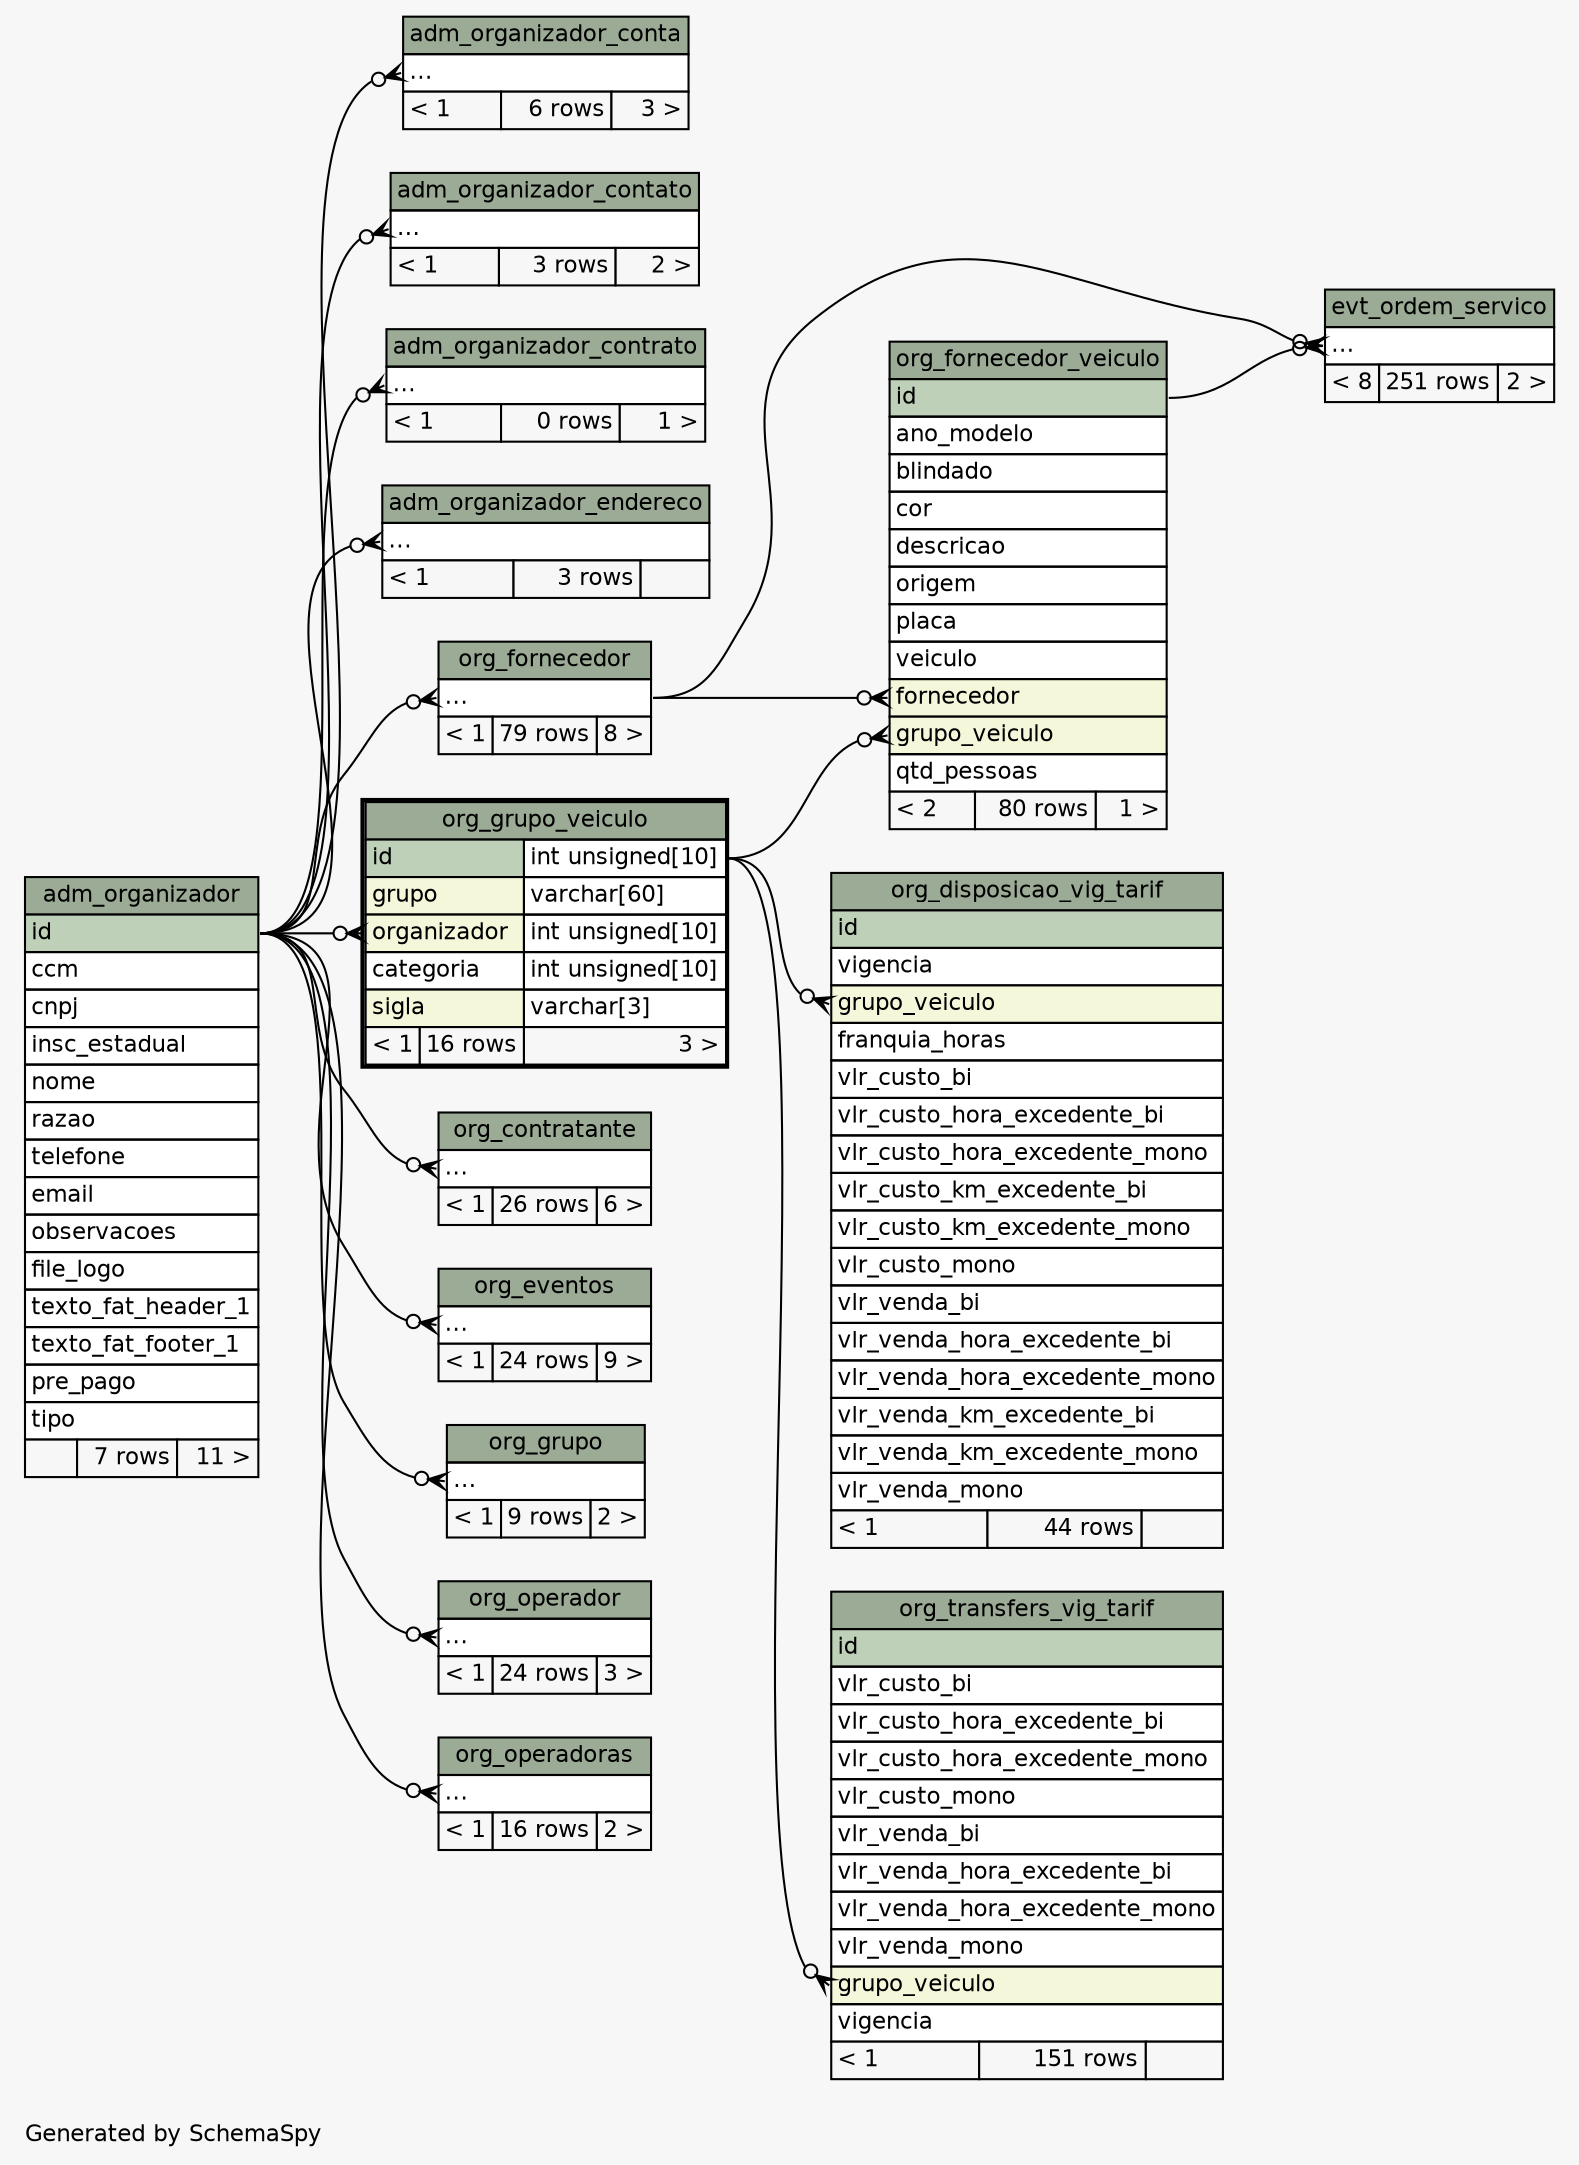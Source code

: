 // dot 2.38.0 on Windows 10 10.0
// SchemaSpy rev 590
digraph "twoDegreesRelationshipsDiagram" {
  graph [
    rankdir="RL"
    bgcolor="#f7f7f7"
    label="\nGenerated by SchemaSpy"
    labeljust="l"
    nodesep="0.18"
    ranksep="0.46"
    fontname="Helvetica"
    fontsize="11"
  ];
  node [
    fontname="Helvetica"
    fontsize="11"
    shape="plaintext"
  ];
  edge [
    arrowsize="0.8"
  ];
  "adm_organizador_conta":"elipses":w -> "adm_organizador":"id":e [arrowhead=none dir=back arrowtail=crowodot];
  "adm_organizador_contato":"elipses":w -> "adm_organizador":"id":e [arrowhead=none dir=back arrowtail=crowodot];
  "adm_organizador_contrato":"elipses":w -> "adm_organizador":"id":e [arrowhead=none dir=back arrowtail=crowodot];
  "adm_organizador_endereco":"elipses":w -> "adm_organizador":"id":e [arrowhead=none dir=back arrowtail=crowodot];
  "evt_ordem_servico":"elipses":w -> "org_fornecedor":"elipses":e [arrowhead=none dir=back arrowtail=crowodot];
  "evt_ordem_servico":"elipses":w -> "org_fornecedor_veiculo":"id":e [arrowhead=none dir=back arrowtail=crowodot];
  "org_contratante":"elipses":w -> "adm_organizador":"id":e [arrowhead=none dir=back arrowtail=crowodot];
  "org_disposicao_vig_tarif":"grupo_veiculo":w -> "org_grupo_veiculo":"id.type":e [arrowhead=none dir=back arrowtail=crowodot];
  "org_eventos":"elipses":w -> "adm_organizador":"id":e [arrowhead=none dir=back arrowtail=crowodot];
  "org_fornecedor":"elipses":w -> "adm_organizador":"id":e [arrowhead=none dir=back arrowtail=crowodot];
  "org_fornecedor_veiculo":"fornecedor":w -> "org_fornecedor":"elipses":e [arrowhead=none dir=back arrowtail=crowodot];
  "org_fornecedor_veiculo":"grupo_veiculo":w -> "org_grupo_veiculo":"id.type":e [arrowhead=none dir=back arrowtail=crowodot];
  "org_grupo":"elipses":w -> "adm_organizador":"id":e [arrowhead=none dir=back arrowtail=crowodot];
  "org_grupo_veiculo":"organizador":w -> "adm_organizador":"id":e [arrowhead=none dir=back arrowtail=crowodot];
  "org_operador":"elipses":w -> "adm_organizador":"id":e [arrowhead=none dir=back arrowtail=crowodot];
  "org_operadoras":"elipses":w -> "adm_organizador":"id":e [arrowhead=none dir=back arrowtail=crowodot];
  "org_transfers_vig_tarif":"grupo_veiculo":w -> "org_grupo_veiculo":"id.type":e [arrowhead=none dir=back arrowtail=crowodot];
  "adm_organizador" [
    label=<
    <TABLE BORDER="0" CELLBORDER="1" CELLSPACING="0" BGCOLOR="#ffffff">
      <TR><TD COLSPAN="3" BGCOLOR="#9bab96" ALIGN="CENTER">adm_organizador</TD></TR>
      <TR><TD PORT="id" COLSPAN="3" BGCOLOR="#bed1b8" ALIGN="LEFT">id</TD></TR>
      <TR><TD PORT="ccm" COLSPAN="3" ALIGN="LEFT">ccm</TD></TR>
      <TR><TD PORT="cnpj" COLSPAN="3" ALIGN="LEFT">cnpj</TD></TR>
      <TR><TD PORT="insc_estadual" COLSPAN="3" ALIGN="LEFT">insc_estadual</TD></TR>
      <TR><TD PORT="nome" COLSPAN="3" ALIGN="LEFT">nome</TD></TR>
      <TR><TD PORT="razao" COLSPAN="3" ALIGN="LEFT">razao</TD></TR>
      <TR><TD PORT="telefone" COLSPAN="3" ALIGN="LEFT">telefone</TD></TR>
      <TR><TD PORT="email" COLSPAN="3" ALIGN="LEFT">email</TD></TR>
      <TR><TD PORT="observacoes" COLSPAN="3" ALIGN="LEFT">observacoes</TD></TR>
      <TR><TD PORT="file_logo" COLSPAN="3" ALIGN="LEFT">file_logo</TD></TR>
      <TR><TD PORT="texto_fat_header_1" COLSPAN="3" ALIGN="LEFT">texto_fat_header_1</TD></TR>
      <TR><TD PORT="texto_fat_footer_1" COLSPAN="3" ALIGN="LEFT">texto_fat_footer_1</TD></TR>
      <TR><TD PORT="pre_pago" COLSPAN="3" ALIGN="LEFT">pre_pago</TD></TR>
      <TR><TD PORT="tipo" COLSPAN="3" ALIGN="LEFT">tipo</TD></TR>
      <TR><TD ALIGN="LEFT" BGCOLOR="#f7f7f7">  </TD><TD ALIGN="RIGHT" BGCOLOR="#f7f7f7">7 rows</TD><TD ALIGN="RIGHT" BGCOLOR="#f7f7f7">11 &gt;</TD></TR>
    </TABLE>>
    URL="adm_organizador.html"
    tooltip="adm_organizador"
  ];
  "adm_organizador_conta" [
    label=<
    <TABLE BORDER="0" CELLBORDER="1" CELLSPACING="0" BGCOLOR="#ffffff">
      <TR><TD COLSPAN="3" BGCOLOR="#9bab96" ALIGN="CENTER">adm_organizador_conta</TD></TR>
      <TR><TD PORT="elipses" COLSPAN="3" ALIGN="LEFT">...</TD></TR>
      <TR><TD ALIGN="LEFT" BGCOLOR="#f7f7f7">&lt; 1</TD><TD ALIGN="RIGHT" BGCOLOR="#f7f7f7">6 rows</TD><TD ALIGN="RIGHT" BGCOLOR="#f7f7f7">3 &gt;</TD></TR>
    </TABLE>>
    URL="adm_organizador_conta.html"
    tooltip="adm_organizador_conta"
  ];
  "adm_organizador_contato" [
    label=<
    <TABLE BORDER="0" CELLBORDER="1" CELLSPACING="0" BGCOLOR="#ffffff">
      <TR><TD COLSPAN="3" BGCOLOR="#9bab96" ALIGN="CENTER">adm_organizador_contato</TD></TR>
      <TR><TD PORT="elipses" COLSPAN="3" ALIGN="LEFT">...</TD></TR>
      <TR><TD ALIGN="LEFT" BGCOLOR="#f7f7f7">&lt; 1</TD><TD ALIGN="RIGHT" BGCOLOR="#f7f7f7">3 rows</TD><TD ALIGN="RIGHT" BGCOLOR="#f7f7f7">2 &gt;</TD></TR>
    </TABLE>>
    URL="adm_organizador_contato.html"
    tooltip="adm_organizador_contato"
  ];
  "adm_organizador_contrato" [
    label=<
    <TABLE BORDER="0" CELLBORDER="1" CELLSPACING="0" BGCOLOR="#ffffff">
      <TR><TD COLSPAN="3" BGCOLOR="#9bab96" ALIGN="CENTER">adm_organizador_contrato</TD></TR>
      <TR><TD PORT="elipses" COLSPAN="3" ALIGN="LEFT">...</TD></TR>
      <TR><TD ALIGN="LEFT" BGCOLOR="#f7f7f7">&lt; 1</TD><TD ALIGN="RIGHT" BGCOLOR="#f7f7f7">0 rows</TD><TD ALIGN="RIGHT" BGCOLOR="#f7f7f7">1 &gt;</TD></TR>
    </TABLE>>
    URL="adm_organizador_contrato.html"
    tooltip="adm_organizador_contrato"
  ];
  "adm_organizador_endereco" [
    label=<
    <TABLE BORDER="0" CELLBORDER="1" CELLSPACING="0" BGCOLOR="#ffffff">
      <TR><TD COLSPAN="3" BGCOLOR="#9bab96" ALIGN="CENTER">adm_organizador_endereco</TD></TR>
      <TR><TD PORT="elipses" COLSPAN="3" ALIGN="LEFT">...</TD></TR>
      <TR><TD ALIGN="LEFT" BGCOLOR="#f7f7f7">&lt; 1</TD><TD ALIGN="RIGHT" BGCOLOR="#f7f7f7">3 rows</TD><TD ALIGN="RIGHT" BGCOLOR="#f7f7f7">  </TD></TR>
    </TABLE>>
    URL="adm_organizador_endereco.html"
    tooltip="adm_organizador_endereco"
  ];
  "evt_ordem_servico" [
    label=<
    <TABLE BORDER="0" CELLBORDER="1" CELLSPACING="0" BGCOLOR="#ffffff">
      <TR><TD COLSPAN="3" BGCOLOR="#9bab96" ALIGN="CENTER">evt_ordem_servico</TD></TR>
      <TR><TD PORT="elipses" COLSPAN="3" ALIGN="LEFT">...</TD></TR>
      <TR><TD ALIGN="LEFT" BGCOLOR="#f7f7f7">&lt; 8</TD><TD ALIGN="RIGHT" BGCOLOR="#f7f7f7">251 rows</TD><TD ALIGN="RIGHT" BGCOLOR="#f7f7f7">2 &gt;</TD></TR>
    </TABLE>>
    URL="evt_ordem_servico.html"
    tooltip="evt_ordem_servico"
  ];
  "org_contratante" [
    label=<
    <TABLE BORDER="0" CELLBORDER="1" CELLSPACING="0" BGCOLOR="#ffffff">
      <TR><TD COLSPAN="3" BGCOLOR="#9bab96" ALIGN="CENTER">org_contratante</TD></TR>
      <TR><TD PORT="elipses" COLSPAN="3" ALIGN="LEFT">...</TD></TR>
      <TR><TD ALIGN="LEFT" BGCOLOR="#f7f7f7">&lt; 1</TD><TD ALIGN="RIGHT" BGCOLOR="#f7f7f7">26 rows</TD><TD ALIGN="RIGHT" BGCOLOR="#f7f7f7">6 &gt;</TD></TR>
    </TABLE>>
    URL="org_contratante.html"
    tooltip="org_contratante"
  ];
  "org_disposicao_vig_tarif" [
    label=<
    <TABLE BORDER="0" CELLBORDER="1" CELLSPACING="0" BGCOLOR="#ffffff">
      <TR><TD COLSPAN="3" BGCOLOR="#9bab96" ALIGN="CENTER">org_disposicao_vig_tarif</TD></TR>
      <TR><TD PORT="id" COLSPAN="3" BGCOLOR="#bed1b8" ALIGN="LEFT">id</TD></TR>
      <TR><TD PORT="vigencia" COLSPAN="3" ALIGN="LEFT">vigencia</TD></TR>
      <TR><TD PORT="grupo_veiculo" COLSPAN="3" BGCOLOR="#f4f7da" ALIGN="LEFT">grupo_veiculo</TD></TR>
      <TR><TD PORT="franquia_horas" COLSPAN="3" ALIGN="LEFT">franquia_horas</TD></TR>
      <TR><TD PORT="vlr_custo_bi" COLSPAN="3" ALIGN="LEFT">vlr_custo_bi</TD></TR>
      <TR><TD PORT="vlr_custo_hora_excedente_bi" COLSPAN="3" ALIGN="LEFT">vlr_custo_hora_excedente_bi</TD></TR>
      <TR><TD PORT="vlr_custo_hora_excedente_mono" COLSPAN="3" ALIGN="LEFT">vlr_custo_hora_excedente_mono</TD></TR>
      <TR><TD PORT="vlr_custo_km_excedente_bi" COLSPAN="3" ALIGN="LEFT">vlr_custo_km_excedente_bi</TD></TR>
      <TR><TD PORT="vlr_custo_km_excedente_mono" COLSPAN="3" ALIGN="LEFT">vlr_custo_km_excedente_mono</TD></TR>
      <TR><TD PORT="vlr_custo_mono" COLSPAN="3" ALIGN="LEFT">vlr_custo_mono</TD></TR>
      <TR><TD PORT="vlr_venda_bi" COLSPAN="3" ALIGN="LEFT">vlr_venda_bi</TD></TR>
      <TR><TD PORT="vlr_venda_hora_excedente_bi" COLSPAN="3" ALIGN="LEFT">vlr_venda_hora_excedente_bi</TD></TR>
      <TR><TD PORT="vlr_venda_hora_excedente_mono" COLSPAN="3" ALIGN="LEFT">vlr_venda_hora_excedente_mono</TD></TR>
      <TR><TD PORT="vlr_venda_km_excedente_bi" COLSPAN="3" ALIGN="LEFT">vlr_venda_km_excedente_bi</TD></TR>
      <TR><TD PORT="vlr_venda_km_excedente_mono" COLSPAN="3" ALIGN="LEFT">vlr_venda_km_excedente_mono</TD></TR>
      <TR><TD PORT="vlr_venda_mono" COLSPAN="3" ALIGN="LEFT">vlr_venda_mono</TD></TR>
      <TR><TD ALIGN="LEFT" BGCOLOR="#f7f7f7">&lt; 1</TD><TD ALIGN="RIGHT" BGCOLOR="#f7f7f7">44 rows</TD><TD ALIGN="RIGHT" BGCOLOR="#f7f7f7">  </TD></TR>
    </TABLE>>
    URL="org_disposicao_vig_tarif.html"
    tooltip="org_disposicao_vig_tarif"
  ];
  "org_eventos" [
    label=<
    <TABLE BORDER="0" CELLBORDER="1" CELLSPACING="0" BGCOLOR="#ffffff">
      <TR><TD COLSPAN="3" BGCOLOR="#9bab96" ALIGN="CENTER">org_eventos</TD></TR>
      <TR><TD PORT="elipses" COLSPAN="3" ALIGN="LEFT">...</TD></TR>
      <TR><TD ALIGN="LEFT" BGCOLOR="#f7f7f7">&lt; 1</TD><TD ALIGN="RIGHT" BGCOLOR="#f7f7f7">24 rows</TD><TD ALIGN="RIGHT" BGCOLOR="#f7f7f7">9 &gt;</TD></TR>
    </TABLE>>
    URL="org_eventos.html"
    tooltip="org_eventos"
  ];
  "org_fornecedor" [
    label=<
    <TABLE BORDER="0" CELLBORDER="1" CELLSPACING="0" BGCOLOR="#ffffff">
      <TR><TD COLSPAN="3" BGCOLOR="#9bab96" ALIGN="CENTER">org_fornecedor</TD></TR>
      <TR><TD PORT="elipses" COLSPAN="3" ALIGN="LEFT">...</TD></TR>
      <TR><TD ALIGN="LEFT" BGCOLOR="#f7f7f7">&lt; 1</TD><TD ALIGN="RIGHT" BGCOLOR="#f7f7f7">79 rows</TD><TD ALIGN="RIGHT" BGCOLOR="#f7f7f7">8 &gt;</TD></TR>
    </TABLE>>
    URL="org_fornecedor.html"
    tooltip="org_fornecedor"
  ];
  "org_fornecedor_veiculo" [
    label=<
    <TABLE BORDER="0" CELLBORDER="1" CELLSPACING="0" BGCOLOR="#ffffff">
      <TR><TD COLSPAN="3" BGCOLOR="#9bab96" ALIGN="CENTER">org_fornecedor_veiculo</TD></TR>
      <TR><TD PORT="id" COLSPAN="3" BGCOLOR="#bed1b8" ALIGN="LEFT">id</TD></TR>
      <TR><TD PORT="ano_modelo" COLSPAN="3" ALIGN="LEFT">ano_modelo</TD></TR>
      <TR><TD PORT="blindado" COLSPAN="3" ALIGN="LEFT">blindado</TD></TR>
      <TR><TD PORT="cor" COLSPAN="3" ALIGN="LEFT">cor</TD></TR>
      <TR><TD PORT="descricao" COLSPAN="3" ALIGN="LEFT">descricao</TD></TR>
      <TR><TD PORT="origem" COLSPAN="3" ALIGN="LEFT">origem</TD></TR>
      <TR><TD PORT="placa" COLSPAN="3" ALIGN="LEFT">placa</TD></TR>
      <TR><TD PORT="veiculo" COLSPAN="3" ALIGN="LEFT">veiculo</TD></TR>
      <TR><TD PORT="fornecedor" COLSPAN="3" BGCOLOR="#f4f7da" ALIGN="LEFT">fornecedor</TD></TR>
      <TR><TD PORT="grupo_veiculo" COLSPAN="3" BGCOLOR="#f4f7da" ALIGN="LEFT">grupo_veiculo</TD></TR>
      <TR><TD PORT="qtd_pessoas" COLSPAN="3" ALIGN="LEFT">qtd_pessoas</TD></TR>
      <TR><TD ALIGN="LEFT" BGCOLOR="#f7f7f7">&lt; 2</TD><TD ALIGN="RIGHT" BGCOLOR="#f7f7f7">80 rows</TD><TD ALIGN="RIGHT" BGCOLOR="#f7f7f7">1 &gt;</TD></TR>
    </TABLE>>
    URL="org_fornecedor_veiculo.html"
    tooltip="org_fornecedor_veiculo"
  ];
  "org_grupo" [
    label=<
    <TABLE BORDER="0" CELLBORDER="1" CELLSPACING="0" BGCOLOR="#ffffff">
      <TR><TD COLSPAN="3" BGCOLOR="#9bab96" ALIGN="CENTER">org_grupo</TD></TR>
      <TR><TD PORT="elipses" COLSPAN="3" ALIGN="LEFT">...</TD></TR>
      <TR><TD ALIGN="LEFT" BGCOLOR="#f7f7f7">&lt; 1</TD><TD ALIGN="RIGHT" BGCOLOR="#f7f7f7">9 rows</TD><TD ALIGN="RIGHT" BGCOLOR="#f7f7f7">2 &gt;</TD></TR>
    </TABLE>>
    URL="org_grupo.html"
    tooltip="org_grupo"
  ];
  "org_grupo_veiculo" [
    label=<
    <TABLE BORDER="2" CELLBORDER="1" CELLSPACING="0" BGCOLOR="#ffffff">
      <TR><TD COLSPAN="3" BGCOLOR="#9bab96" ALIGN="CENTER">org_grupo_veiculo</TD></TR>
      <TR><TD PORT="id" COLSPAN="2" BGCOLOR="#bed1b8" ALIGN="LEFT">id</TD><TD PORT="id.type" ALIGN="LEFT">int unsigned[10]</TD></TR>
      <TR><TD PORT="grupo" COLSPAN="2" BGCOLOR="#f4f7da" ALIGN="LEFT">grupo</TD><TD PORT="grupo.type" ALIGN="LEFT">varchar[60]</TD></TR>
      <TR><TD PORT="organizador" COLSPAN="2" BGCOLOR="#f4f7da" ALIGN="LEFT">organizador</TD><TD PORT="organizador.type" ALIGN="LEFT">int unsigned[10]</TD></TR>
      <TR><TD PORT="categoria" COLSPAN="2" ALIGN="LEFT">categoria</TD><TD PORT="categoria.type" ALIGN="LEFT">int unsigned[10]</TD></TR>
      <TR><TD PORT="sigla" COLSPAN="2" BGCOLOR="#f4f7da" ALIGN="LEFT">sigla</TD><TD PORT="sigla.type" ALIGN="LEFT">varchar[3]</TD></TR>
      <TR><TD ALIGN="LEFT" BGCOLOR="#f7f7f7">&lt; 1</TD><TD ALIGN="RIGHT" BGCOLOR="#f7f7f7">16 rows</TD><TD ALIGN="RIGHT" BGCOLOR="#f7f7f7">3 &gt;</TD></TR>
    </TABLE>>
    URL="org_grupo_veiculo.html"
    tooltip="org_grupo_veiculo"
  ];
  "org_operador" [
    label=<
    <TABLE BORDER="0" CELLBORDER="1" CELLSPACING="0" BGCOLOR="#ffffff">
      <TR><TD COLSPAN="3" BGCOLOR="#9bab96" ALIGN="CENTER">org_operador</TD></TR>
      <TR><TD PORT="elipses" COLSPAN="3" ALIGN="LEFT">...</TD></TR>
      <TR><TD ALIGN="LEFT" BGCOLOR="#f7f7f7">&lt; 1</TD><TD ALIGN="RIGHT" BGCOLOR="#f7f7f7">24 rows</TD><TD ALIGN="RIGHT" BGCOLOR="#f7f7f7">3 &gt;</TD></TR>
    </TABLE>>
    URL="org_operador.html"
    tooltip="org_operador"
  ];
  "org_operadoras" [
    label=<
    <TABLE BORDER="0" CELLBORDER="1" CELLSPACING="0" BGCOLOR="#ffffff">
      <TR><TD COLSPAN="3" BGCOLOR="#9bab96" ALIGN="CENTER">org_operadoras</TD></TR>
      <TR><TD PORT="elipses" COLSPAN="3" ALIGN="LEFT">...</TD></TR>
      <TR><TD ALIGN="LEFT" BGCOLOR="#f7f7f7">&lt; 1</TD><TD ALIGN="RIGHT" BGCOLOR="#f7f7f7">16 rows</TD><TD ALIGN="RIGHT" BGCOLOR="#f7f7f7">2 &gt;</TD></TR>
    </TABLE>>
    URL="org_operadoras.html"
    tooltip="org_operadoras"
  ];
  "org_transfers_vig_tarif" [
    label=<
    <TABLE BORDER="0" CELLBORDER="1" CELLSPACING="0" BGCOLOR="#ffffff">
      <TR><TD COLSPAN="3" BGCOLOR="#9bab96" ALIGN="CENTER">org_transfers_vig_tarif</TD></TR>
      <TR><TD PORT="id" COLSPAN="3" BGCOLOR="#bed1b8" ALIGN="LEFT">id</TD></TR>
      <TR><TD PORT="vlr_custo_bi" COLSPAN="3" ALIGN="LEFT">vlr_custo_bi</TD></TR>
      <TR><TD PORT="vlr_custo_hora_excedente_bi" COLSPAN="3" ALIGN="LEFT">vlr_custo_hora_excedente_bi</TD></TR>
      <TR><TD PORT="vlr_custo_hora_excedente_mono" COLSPAN="3" ALIGN="LEFT">vlr_custo_hora_excedente_mono</TD></TR>
      <TR><TD PORT="vlr_custo_mono" COLSPAN="3" ALIGN="LEFT">vlr_custo_mono</TD></TR>
      <TR><TD PORT="vlr_venda_bi" COLSPAN="3" ALIGN="LEFT">vlr_venda_bi</TD></TR>
      <TR><TD PORT="vlr_venda_hora_excedente_bi" COLSPAN="3" ALIGN="LEFT">vlr_venda_hora_excedente_bi</TD></TR>
      <TR><TD PORT="vlr_venda_hora_excedente_mono" COLSPAN="3" ALIGN="LEFT">vlr_venda_hora_excedente_mono</TD></TR>
      <TR><TD PORT="vlr_venda_mono" COLSPAN="3" ALIGN="LEFT">vlr_venda_mono</TD></TR>
      <TR><TD PORT="grupo_veiculo" COLSPAN="3" BGCOLOR="#f4f7da" ALIGN="LEFT">grupo_veiculo</TD></TR>
      <TR><TD PORT="vigencia" COLSPAN="3" ALIGN="LEFT">vigencia</TD></TR>
      <TR><TD ALIGN="LEFT" BGCOLOR="#f7f7f7">&lt; 1</TD><TD ALIGN="RIGHT" BGCOLOR="#f7f7f7">151 rows</TD><TD ALIGN="RIGHT" BGCOLOR="#f7f7f7">  </TD></TR>
    </TABLE>>
    URL="org_transfers_vig_tarif.html"
    tooltip="org_transfers_vig_tarif"
  ];
}
